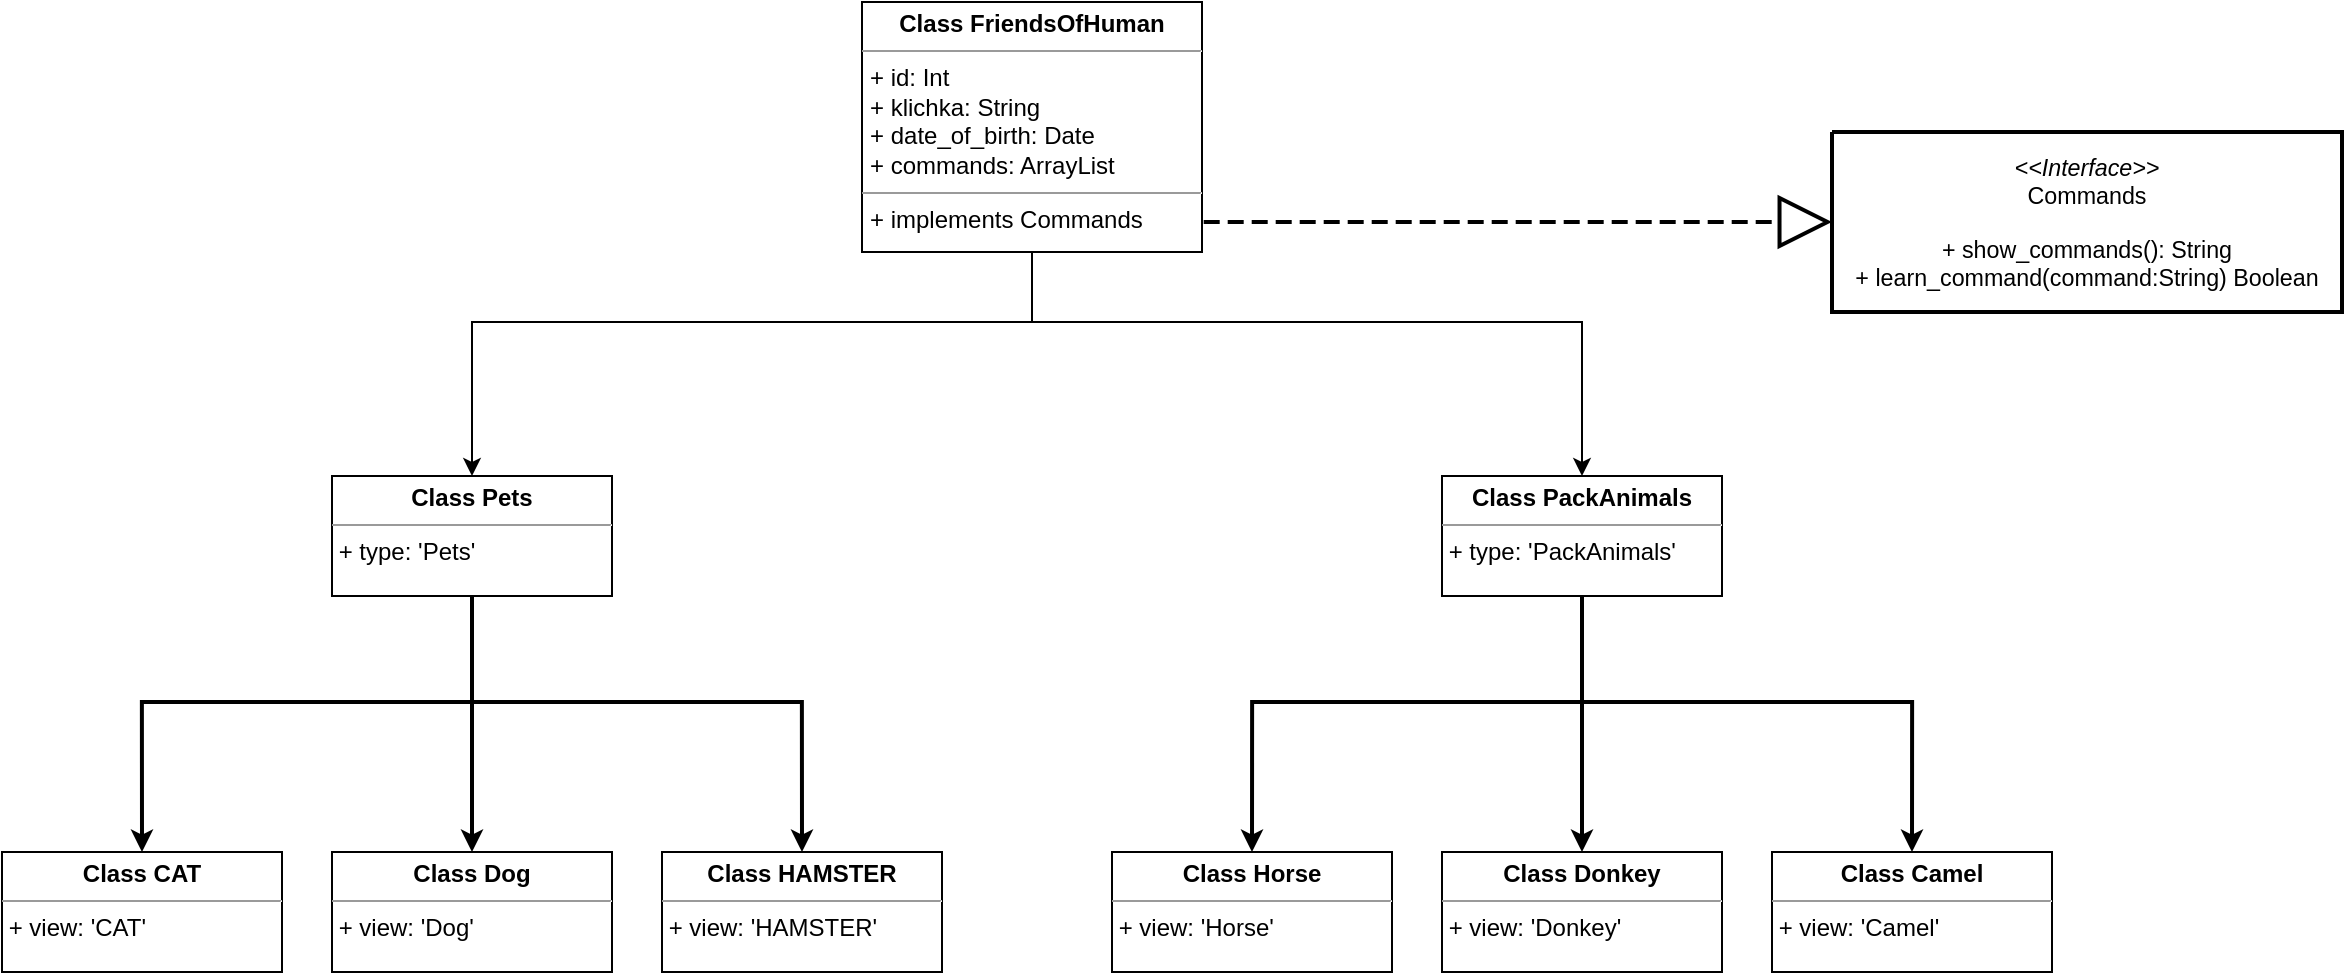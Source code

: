 <mxfile version="21.6.1" type="device">
  <diagram name="Page-1" id="Page-1">
    <mxGraphModel dx="1737" dy="1498" grid="1" gridSize="10" guides="1" tooltips="1" connect="1" arrows="1" fold="1" page="1" pageScale="1" pageWidth="827" pageHeight="1169" math="0" shadow="0">
      <root>
        <mxCell id="0" />
        <mxCell id="1" parent="0" />
        <UserObject label="&lt;div style=&quot;font-size: 1px&quot;&gt;&lt;font style=&quot;font-size:11.64px;font-family:Helvetica;color:#000000;direction:ltr;letter-spacing:0px;line-height:120%;opacity:1&quot;&gt;&lt;i&gt;&amp;lt;&amp;lt;Interface&amp;gt;&amp;gt;&lt;/i&gt;&lt;/font&gt;&lt;font style=&quot;font-size:11.64px;font-family:Helvetica;color:#000000;direction:ltr;letter-spacing:0px;line-height:120%;opacity:1&quot;&gt;&lt;br/&gt;&lt;/font&gt;&lt;font style=&quot;font-size:11.64px;font-family:Helvetica;color:#000000;direction:ltr;letter-spacing:0px;line-height:120%;opacity:1&quot;&gt;Commands&lt;/font&gt;&lt;font style=&quot;font-size:11.64px;font-family:Helvetica;color:#000000;direction:ltr;letter-spacing:0px;line-height:120%;opacity:1&quot;&gt;&lt;br/&gt;&lt;/font&gt;&lt;font style=&quot;font-size:11.64px;font-family:Helvetica;color:#000000;direction:ltr;letter-spacing:0px;line-height:120%;opacity:1&quot;&gt;&lt;br/&gt;&lt;/font&gt;&lt;font style=&quot;font-size:11.64px;font-family:Helvetica;color:#000000;direction:ltr;letter-spacing:0px;line-height:120%;opacity:1&quot;&gt;+ show_commands(): String&lt;br/&gt;&lt;/font&gt;&lt;font style=&quot;font-size:11.64px;font-family:Helvetica;color:#000000;direction:ltr;letter-spacing:0px;line-height:120%;opacity:1&quot;&gt;+ learn_command(command:String) Boolean&lt;/font&gt;&lt;font style=&quot;font-size:11.64px;font-family:Helvetica;color:#000000;direction:ltr;letter-spacing:0px;line-height:120%;opacity:1&quot;&gt;&lt;br/&gt;&lt;/font&gt;&lt;/div&gt;" tags="Background" id="34">
          <mxCell style="verticalAlign=middle;align=center;overflow=width;vsdxID=24;fillColor=#ffffff;gradientColor=none;shape=stencil(nZBRDoQgDERP03+WHsHFe5iISyOCQdT19kIaIxq//Jtp3zTpAFaTaUYNUkwx+F6v1EYD+AUpyRkdKCYFqACrzgf9C352LfuxyWRWg1/yhT/nRE5IsZWuZtCSK8CPeI0e/hF+jV7AJM4PO7KWCyr390bSiNtEtQM=);strokeColor=#000000;strokeWidth=2;spacingTop=-3;spacingBottom=-3;spacingLeft=-3;spacingRight=-3;points=[];labelBackgroundColor=none;rounded=0;html=1;whiteSpace=wrap;" parent="1" vertex="1">
            <mxGeometry x="1175" y="385" width="255" height="90" as="geometry" />
          </mxCell>
        </UserObject>
        <UserObject label="" tags="Background" id="37">
          <mxCell style="vsdxID=27;edgeStyle=none;startArrow=none;endArrow=classic;startSize=5;endSize=5;strokeWidth=2;strokeColor=#000000;spacingTop=0;spacingBottom=0;spacingLeft=0;spacingRight=0;verticalAlign=middle;html=1;labelBackgroundColor=#ffffff;rounded=0;exitX=0.5;exitY=1;exitDx=0;exitDy=0;entryX=0.5;entryY=0;entryDx=0;entryDy=0;" parent="1" source="rDogtFjIVQtu14a-AMTU-45" target="rDogtFjIVQtu14a-AMTU-50" edge="1">
            <mxGeometry relative="1" as="geometry">
              <mxPoint y="165" as="offset" />
              <Array as="points" />
              <mxPoint x="495" y="617" as="sourcePoint" />
              <mxPoint x="495" y="745" as="targetPoint" />
            </mxGeometry>
          </mxCell>
        </UserObject>
        <UserObject label="" tags="Background" id="38">
          <mxCell style="vsdxID=28;edgeStyle=none;startArrow=none;endArrow=classic;startSize=5;endSize=5;strokeWidth=2;strokeColor=#000000;spacingTop=0;spacingBottom=0;spacingLeft=0;spacingRight=0;verticalAlign=middle;html=1;labelBackgroundColor=#ffffff;rounded=0;exitX=0.5;exitY=1;exitDx=0;exitDy=0;entryX=0.5;entryY=0;entryDx=0;entryDy=0;" parent="1" source="rDogtFjIVQtu14a-AMTU-45" target="rDogtFjIVQtu14a-AMTU-49" edge="1">
            <mxGeometry relative="1" as="geometry">
              <mxPoint x="93" y="176" as="offset" />
              <Array as="points">
                <mxPoint x="495" y="670.06" />
                <mxPoint x="329.94" y="670.06" />
              </Array>
              <mxPoint x="495" y="617" as="sourcePoint" />
              <mxPoint x="330" y="740" as="targetPoint" />
            </mxGeometry>
          </mxCell>
        </UserObject>
        <UserObject label="" tags="Background" id="39">
          <mxCell style="vsdxID=29;edgeStyle=none;startArrow=none;endArrow=classic;startSize=5;endSize=5;strokeWidth=2;strokeColor=#000000;spacingTop=0;spacingBottom=0;spacingLeft=0;spacingRight=0;verticalAlign=middle;html=1;labelBackgroundColor=#ffffff;rounded=0;exitX=0.5;exitY=1;exitDx=0;exitDy=0;entryX=0.5;entryY=0;entryDx=0;entryDy=0;" parent="1" source="rDogtFjIVQtu14a-AMTU-45" target="rDogtFjIVQtu14a-AMTU-51" edge="1">
            <mxGeometry relative="1" as="geometry">
              <mxPoint x="-93" y="176" as="offset" />
              <Array as="points">
                <mxPoint x="495" y="670.06" />
                <mxPoint x="659.94" y="670.06" />
              </Array>
              <mxPoint x="495" y="617" as="sourcePoint" />
              <mxPoint x="660" y="745" as="targetPoint" />
            </mxGeometry>
          </mxCell>
        </UserObject>
        <UserObject label="" tags="Background" id="40">
          <mxCell style="vsdxID=30;edgeStyle=none;startArrow=none;endArrow=classic;startSize=5;endSize=5;strokeWidth=2;strokeColor=#000000;spacingTop=0;spacingBottom=0;spacingLeft=0;spacingRight=0;verticalAlign=middle;html=1;labelBackgroundColor=#ffffff;rounded=0;exitX=0.5;exitY=1;exitDx=0;exitDy=0;entryX=0.5;entryY=0;entryDx=0;entryDy=0;" parent="1" source="rDogtFjIVQtu14a-AMTU-46" target="rDogtFjIVQtu14a-AMTU-53" edge="1">
            <mxGeometry relative="1" as="geometry">
              <mxPoint y="165" as="offset" />
              <Array as="points" />
              <mxPoint x="1050" y="617" as="sourcePoint" />
              <mxPoint x="1050" y="745" as="targetPoint" />
            </mxGeometry>
          </mxCell>
        </UserObject>
        <UserObject label="" tags="Background" id="41">
          <mxCell style="vsdxID=31;edgeStyle=none;startArrow=none;endArrow=classic;startSize=5;endSize=5;strokeWidth=2;strokeColor=#000000;spacingTop=0;spacingBottom=0;spacingLeft=0;spacingRight=0;verticalAlign=middle;html=1;labelBackgroundColor=#ffffff;rounded=0;exitX=0.5;exitY=1;exitDx=0;exitDy=0;entryX=0.5;entryY=0;entryDx=0;entryDy=0;" parent="1" source="rDogtFjIVQtu14a-AMTU-46" target="rDogtFjIVQtu14a-AMTU-52" edge="1">
            <mxGeometry relative="1" as="geometry">
              <mxPoint x="92" y="176" as="offset" />
              <Array as="points">
                <mxPoint x="1050" y="670.06" />
                <mxPoint x="885.06" y="670.06" />
              </Array>
              <mxPoint x="1050" y="617" as="sourcePoint" />
              <mxPoint x="885.0" y="745" as="targetPoint" />
            </mxGeometry>
          </mxCell>
        </UserObject>
        <UserObject label="" tags="Background" id="42">
          <mxCell style="vsdxID=32;edgeStyle=none;startArrow=none;endArrow=classic;startSize=5;endSize=5;strokeWidth=2;strokeColor=#000000;spacingTop=0;spacingBottom=0;spacingLeft=0;spacingRight=0;verticalAlign=middle;html=1;labelBackgroundColor=#ffffff;rounded=0;exitX=0.5;exitY=1;exitDx=0;exitDy=0;entryX=0.5;entryY=0;entryDx=0;entryDy=0;" parent="1" source="rDogtFjIVQtu14a-AMTU-46" target="rDogtFjIVQtu14a-AMTU-54" edge="1">
            <mxGeometry relative="1" as="geometry">
              <mxPoint x="-94" y="176" as="offset" />
              <Array as="points">
                <mxPoint x="1050" y="670.06" />
                <mxPoint x="1215.06" y="670.06" />
              </Array>
              <mxPoint x="1050" y="617" as="sourcePoint" />
              <mxPoint x="1215" y="745" as="targetPoint" />
            </mxGeometry>
          </mxCell>
        </UserObject>
        <mxCell id="43" parent="1" vertex="1">
          <mxGeometry x="851" y="429" as="geometry" />
        </mxCell>
        <UserObject label="" tags="Background" id="44">
          <mxCell style="vsdxID=33;edgeStyle=none;dashed=1;dashPattern=4.00 2.00;startArrow=none;endFill=0;endArrow=block;startSize=5;endSize=22;strokeWidth=2;strokeColor=#000000;spacingTop=0;spacingBottom=0;spacingLeft=0;spacingRight=0;verticalAlign=middle;html=1;labelBackgroundColor=#ffffff;rounded=0;entryX=0;entryY=0.5;entryDx=0;entryDy=0;entryPerimeter=0;exitX=1.005;exitY=0.88;exitDx=0;exitDy=0;exitPerimeter=0;" parent="1" source="rDogtFjIVQtu14a-AMTU-44" target="34" edge="1">
            <mxGeometry relative="1" as="geometry">
              <mxPoint x="-162" y="102" as="offset" />
              <Array as="points" />
            </mxGeometry>
          </mxCell>
        </UserObject>
        <mxCell id="rDogtFjIVQtu14a-AMTU-47" style="edgeStyle=orthogonalEdgeStyle;rounded=0;orthogonalLoop=1;jettySize=auto;html=1;entryX=0.5;entryY=0;entryDx=0;entryDy=0;exitX=0.5;exitY=1;exitDx=0;exitDy=0;" edge="1" parent="1" source="rDogtFjIVQtu14a-AMTU-44" target="rDogtFjIVQtu14a-AMTU-45">
          <mxGeometry relative="1" as="geometry">
            <mxPoint x="775" y="450" as="sourcePoint" />
            <Array as="points">
              <mxPoint x="775" y="480" />
              <mxPoint x="495" y="480" />
            </Array>
          </mxGeometry>
        </mxCell>
        <mxCell id="rDogtFjIVQtu14a-AMTU-48" style="edgeStyle=orthogonalEdgeStyle;rounded=0;orthogonalLoop=1;jettySize=auto;html=1;entryX=0.5;entryY=0;entryDx=0;entryDy=0;exitX=0.5;exitY=1;exitDx=0;exitDy=0;" edge="1" parent="1" source="rDogtFjIVQtu14a-AMTU-44" target="rDogtFjIVQtu14a-AMTU-46">
          <mxGeometry relative="1" as="geometry">
            <mxPoint x="775" y="460" as="sourcePoint" />
            <Array as="points">
              <mxPoint x="775" y="480" />
              <mxPoint x="1050" y="480" />
            </Array>
          </mxGeometry>
        </mxCell>
        <mxCell id="rDogtFjIVQtu14a-AMTU-44" value="&lt;p style=&quot;margin:0px;margin-top:4px;text-align:center;&quot;&gt;&lt;b&gt;Class FriendsOfHuman&lt;/b&gt;&lt;/p&gt;&lt;hr size=&quot;1&quot;&gt;&lt;p style=&quot;margin:0px;margin-left:4px;&quot;&gt;+ id: Int&lt;/p&gt;&lt;p style=&quot;margin:0px;margin-left:4px;&quot;&gt;+ klichka: String&lt;/p&gt;&lt;p style=&quot;margin:0px;margin-left:4px;&quot;&gt;+ date_of_birth: Date&lt;/p&gt;&lt;p style=&quot;margin:0px;margin-left:4px;&quot;&gt;+ commands: ArrayList&lt;/p&gt;&lt;hr size=&quot;1&quot;&gt;&lt;p style=&quot;margin:0px;margin-left:4px;&quot;&gt;+ implements Commands&lt;/p&gt;" style="verticalAlign=top;align=left;overflow=fill;fontSize=12;fontFamily=Helvetica;html=1;whiteSpace=wrap;" vertex="1" parent="1">
          <mxGeometry x="690" y="320" width="170" height="125" as="geometry" />
        </mxCell>
        <mxCell id="rDogtFjIVQtu14a-AMTU-45" value="&lt;p style=&quot;margin:0px;margin-top:4px;text-align:center;&quot;&gt;&lt;b&gt;Class Pets&lt;/b&gt;&lt;/p&gt;&lt;hr size=&quot;1&quot;&gt;&lt;div style=&quot;height:2px;&quot;&gt;&amp;nbsp;+ type: &#39;Pets&#39;&lt;/div&gt;" style="verticalAlign=top;align=left;overflow=fill;fontSize=12;fontFamily=Helvetica;html=1;whiteSpace=wrap;" vertex="1" parent="1">
          <mxGeometry x="425" y="557" width="140" height="60" as="geometry" />
        </mxCell>
        <mxCell id="rDogtFjIVQtu14a-AMTU-46" value="&lt;p style=&quot;margin:0px;margin-top:4px;text-align:center;&quot;&gt;&lt;b&gt;Class PackAnimals&lt;/b&gt;&lt;/p&gt;&lt;hr size=&quot;1&quot;&gt;&lt;div style=&quot;height:2px;&quot;&gt;&amp;nbsp;+ type: &#39;PackAnimals&#39;&lt;/div&gt;" style="verticalAlign=top;align=left;overflow=fill;fontSize=12;fontFamily=Helvetica;html=1;whiteSpace=wrap;" vertex="1" parent="1">
          <mxGeometry x="980" y="557" width="140" height="60" as="geometry" />
        </mxCell>
        <mxCell id="rDogtFjIVQtu14a-AMTU-49" value="&lt;p style=&quot;margin:0px;margin-top:4px;text-align:center;&quot;&gt;&lt;b&gt;Class CAT&lt;/b&gt;&lt;/p&gt;&lt;hr size=&quot;1&quot;&gt;&lt;div style=&quot;height:2px;&quot;&gt;&amp;nbsp;+ view: &#39;CAT&#39;&lt;/div&gt;" style="verticalAlign=top;align=left;overflow=fill;fontSize=12;fontFamily=Helvetica;html=1;whiteSpace=wrap;" vertex="1" parent="1">
          <mxGeometry x="260" y="745" width="140" height="60" as="geometry" />
        </mxCell>
        <mxCell id="rDogtFjIVQtu14a-AMTU-50" value="&lt;p style=&quot;margin:0px;margin-top:4px;text-align:center;&quot;&gt;&lt;b&gt;Class Dog&lt;/b&gt;&lt;/p&gt;&lt;hr size=&quot;1&quot;&gt;&lt;div style=&quot;height:2px;&quot;&gt;&amp;nbsp;+ view: &#39;Dog&#39;&lt;/div&gt;" style="verticalAlign=top;align=left;overflow=fill;fontSize=12;fontFamily=Helvetica;html=1;whiteSpace=wrap;" vertex="1" parent="1">
          <mxGeometry x="425" y="745" width="140" height="60" as="geometry" />
        </mxCell>
        <mxCell id="rDogtFjIVQtu14a-AMTU-51" value="&lt;p style=&quot;margin:0px;margin-top:4px;text-align:center;&quot;&gt;&lt;b&gt;Class HAMSTER&lt;/b&gt;&lt;/p&gt;&lt;hr size=&quot;1&quot;&gt;&lt;div style=&quot;height:2px;&quot;&gt;&amp;nbsp;+ view: &#39;HAMSTER&#39;&lt;/div&gt;" style="verticalAlign=top;align=left;overflow=fill;fontSize=12;fontFamily=Helvetica;html=1;whiteSpace=wrap;" vertex="1" parent="1">
          <mxGeometry x="590" y="745" width="140" height="60" as="geometry" />
        </mxCell>
        <mxCell id="rDogtFjIVQtu14a-AMTU-52" value="&lt;p style=&quot;margin:0px;margin-top:4px;text-align:center;&quot;&gt;&lt;b&gt;Class Horse&lt;/b&gt;&lt;/p&gt;&lt;hr size=&quot;1&quot;&gt;&lt;div style=&quot;height:2px;&quot;&gt;&amp;nbsp;+ view: &#39;Horse&#39;&lt;/div&gt;" style="verticalAlign=top;align=left;overflow=fill;fontSize=12;fontFamily=Helvetica;html=1;whiteSpace=wrap;" vertex="1" parent="1">
          <mxGeometry x="815" y="745" width="140" height="60" as="geometry" />
        </mxCell>
        <mxCell id="rDogtFjIVQtu14a-AMTU-53" value="&lt;p style=&quot;margin:0px;margin-top:4px;text-align:center;&quot;&gt;&lt;b&gt;Class Donkey&lt;/b&gt;&lt;/p&gt;&lt;hr size=&quot;1&quot;&gt;&lt;div style=&quot;height:2px;&quot;&gt;&amp;nbsp;+ view: &#39;Donkey&#39;&lt;/div&gt;" style="verticalAlign=top;align=left;overflow=fill;fontSize=12;fontFamily=Helvetica;html=1;whiteSpace=wrap;" vertex="1" parent="1">
          <mxGeometry x="980" y="745" width="140" height="60" as="geometry" />
        </mxCell>
        <mxCell id="rDogtFjIVQtu14a-AMTU-54" value="&lt;p style=&quot;margin:0px;margin-top:4px;text-align:center;&quot;&gt;&lt;b&gt;Class Camel&lt;/b&gt;&lt;/p&gt;&lt;hr size=&quot;1&quot;&gt;&lt;div style=&quot;height:2px;&quot;&gt;&amp;nbsp;+ view: &#39;Camel&#39;&lt;/div&gt;" style="verticalAlign=top;align=left;overflow=fill;fontSize=12;fontFamily=Helvetica;html=1;whiteSpace=wrap;" vertex="1" parent="1">
          <mxGeometry x="1145" y="745" width="140" height="60" as="geometry" />
        </mxCell>
      </root>
    </mxGraphModel>
  </diagram>
</mxfile>
